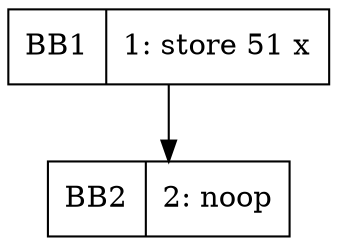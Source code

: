 digraph G {
bb1 [shape=record, label="<b>BB1 | {
1: store 51 x}"];
bb2 [shape=record, label="<b>BB2 | { 2: noop }"];
bb1 -> bb2;
}